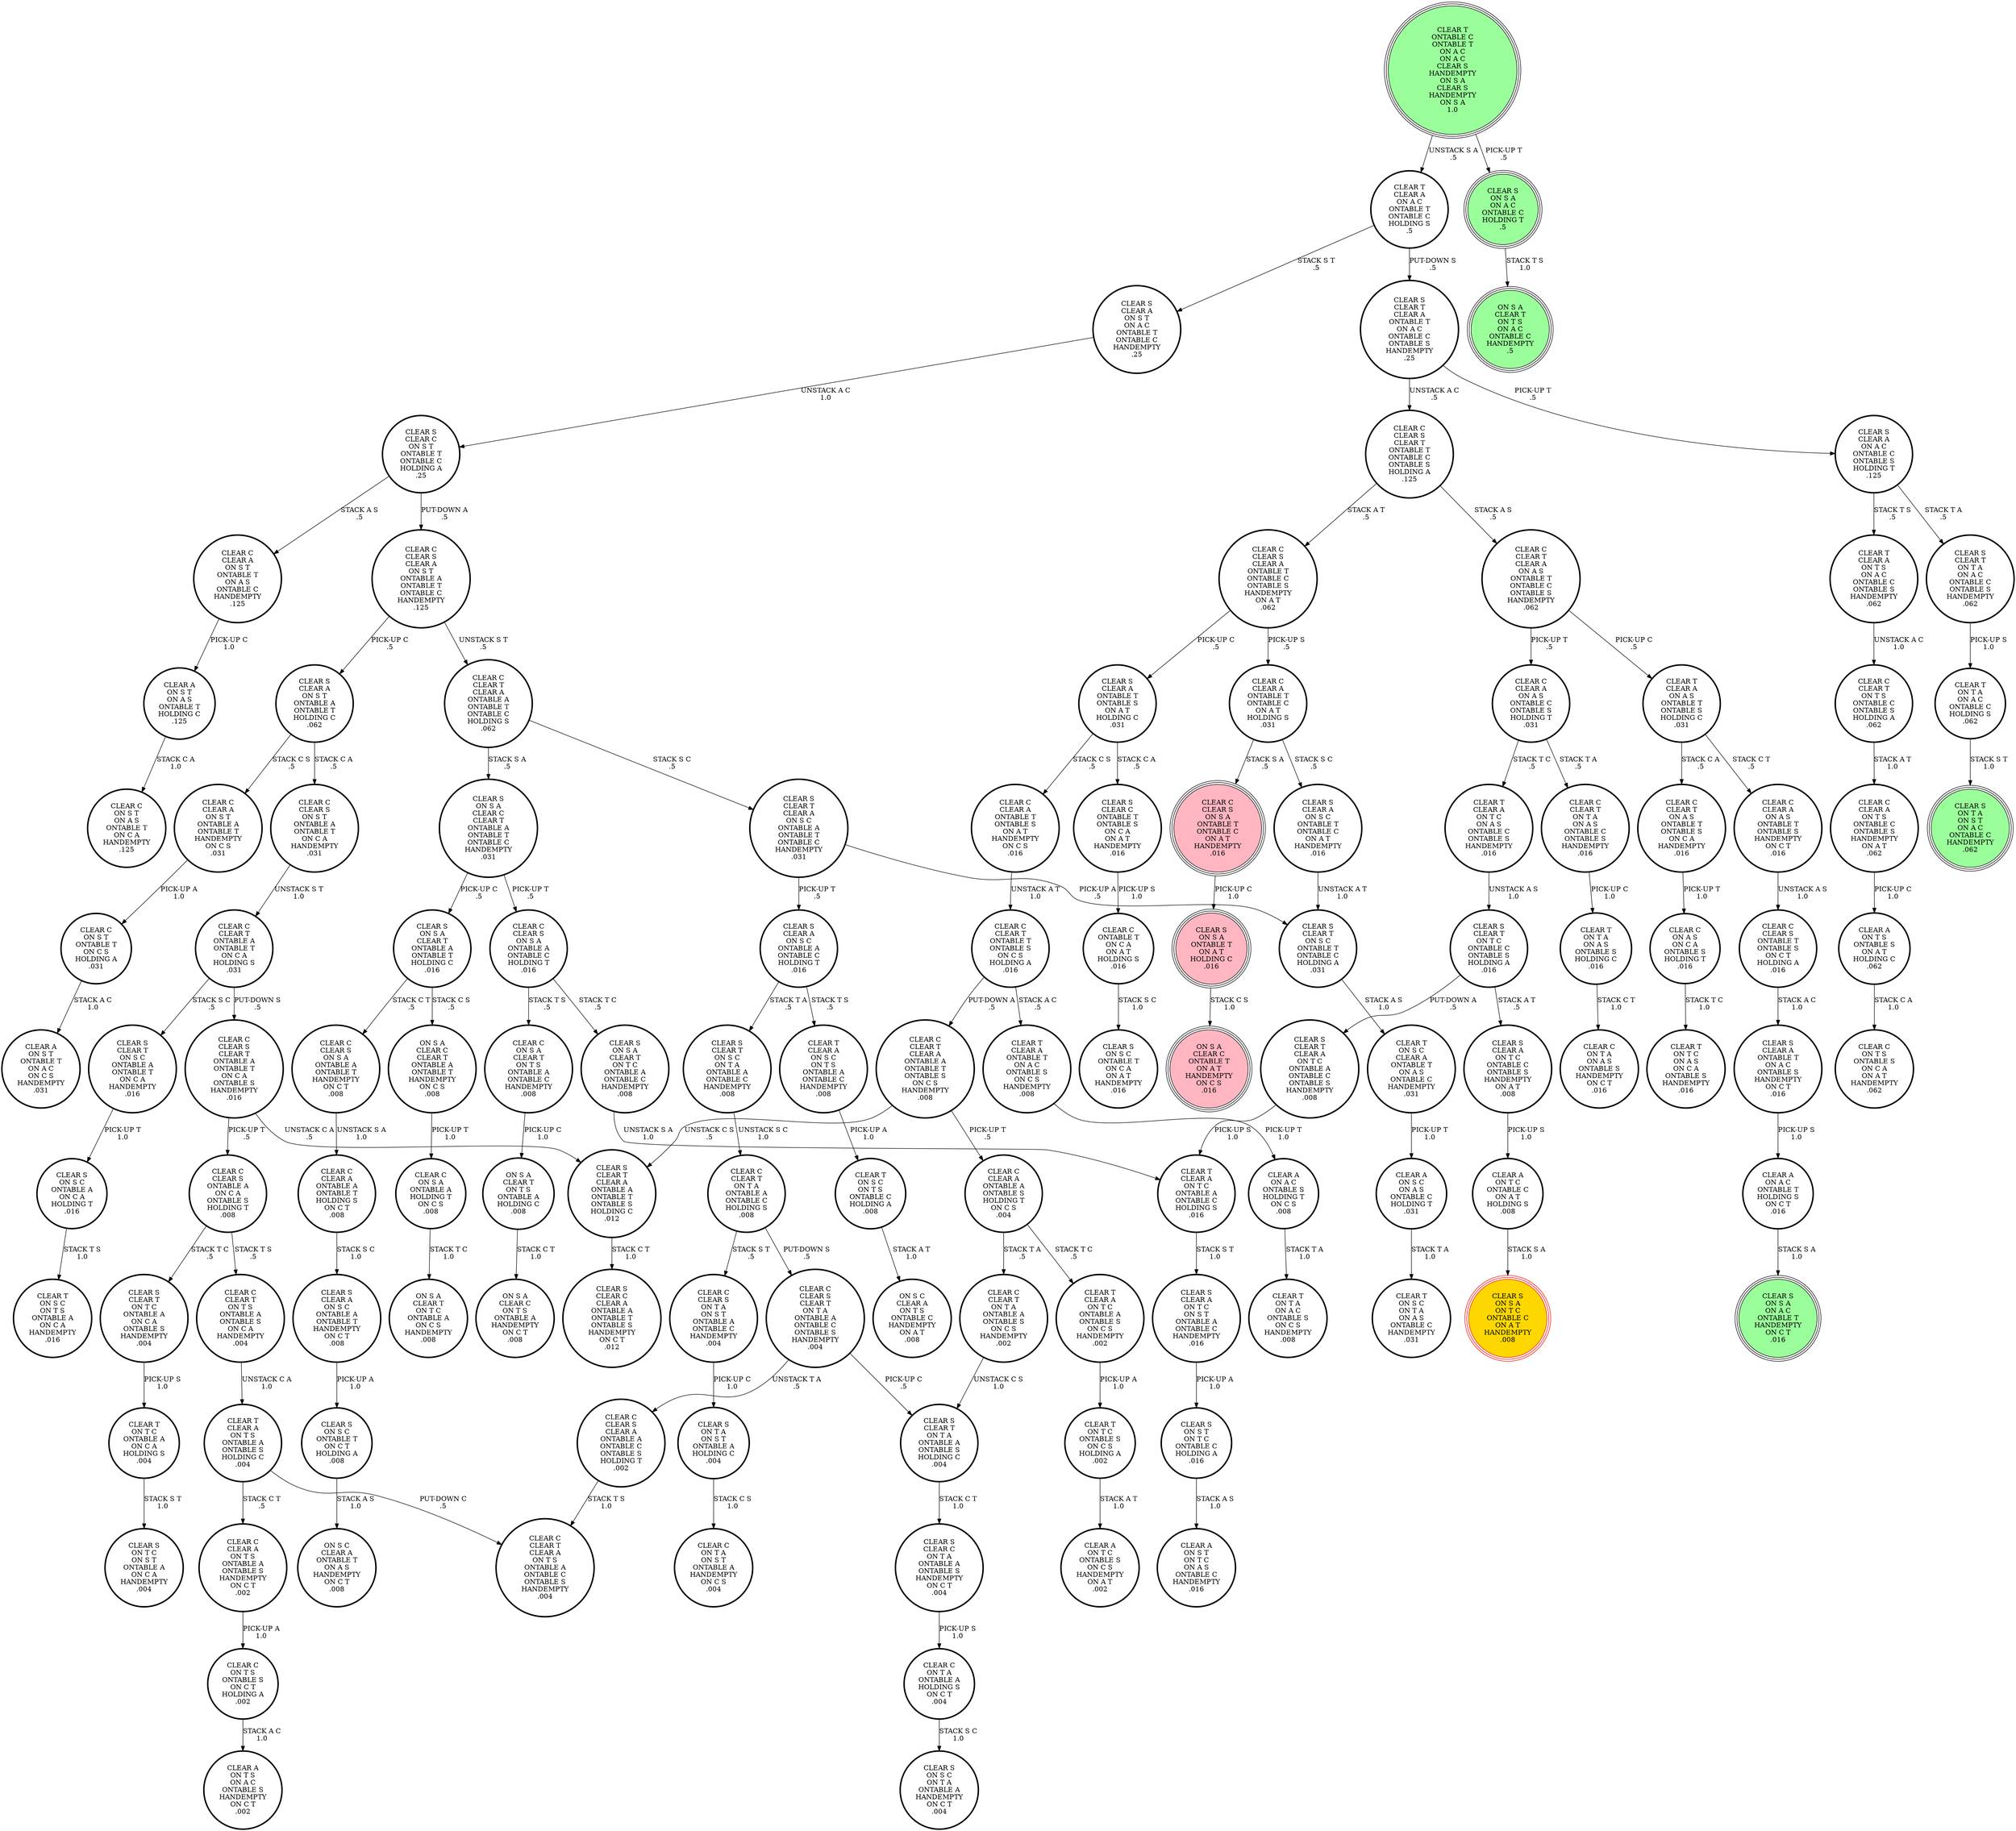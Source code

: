 digraph {
"CLEAR S\nCLEAR T\nCLEAR A\nON S C\nONTABLE A\nONTABLE T\nONTABLE C\nHANDEMPTY\n.031\n" -> "CLEAR S\nCLEAR A\nON S C\nONTABLE A\nONTABLE C\nHOLDING T\n.016\n"[label="PICK-UP T\n.5\n"];
"CLEAR S\nCLEAR T\nCLEAR A\nON S C\nONTABLE A\nONTABLE T\nONTABLE C\nHANDEMPTY\n.031\n" -> "CLEAR S\nCLEAR T\nON S C\nONTABLE T\nONTABLE C\nHOLDING A\n.031\n"[label="PICK-UP A\n.5\n"];
"CLEAR C\nCLEAR A\nON S T\nONTABLE A\nONTABLE T\nHANDEMPTY\nON C S\n.031\n" -> "CLEAR C\nON S T\nONTABLE T\nON C S\nHOLDING A\n.031\n"[label="PICK-UP A\n1.0\n"];
"CLEAR C\nCLEAR A\nON T S\nONTABLE C\nONTABLE S\nHANDEMPTY\nON A T\n.062\n" -> "CLEAR A\nON T S\nONTABLE S\nON A T\nHOLDING C\n.062\n"[label="PICK-UP C\n1.0\n"];
"CLEAR S\nON S A\nONTABLE T\nON A T\nHOLDING C\n.016\n" -> "ON S A\nCLEAR C\nONTABLE T\nON A T\nHANDEMPTY\nON C S\n.016\n"[label="STACK C S\n1.0\n"];
"CLEAR T\nCLEAR A\nON T C\nONTABLE A\nONTABLE C\nHOLDING S\n.016\n" -> "CLEAR S\nCLEAR A\nON T C\nON S T\nONTABLE A\nONTABLE C\nHANDEMPTY\n.016\n"[label="STACK S T\n1.0\n"];
"CLEAR S\nCLEAR C\nON T A\nONTABLE A\nONTABLE S\nHANDEMPTY\nON C T\n.004\n" -> "CLEAR C\nON T A\nONTABLE A\nHOLDING S\nON C T\n.004\n"[label="PICK-UP S\n1.0\n"];
"CLEAR C\nCLEAR S\nON S A\nONTABLE T\nONTABLE C\nON A T\nHANDEMPTY\n.016\n" -> "CLEAR S\nON S A\nONTABLE T\nON A T\nHOLDING C\n.016\n"[label="PICK-UP C\n1.0\n"];
"CLEAR A\nON A C\nONTABLE T\nHOLDING S\nON C T\n.016\n" -> "CLEAR S\nON S A\nON A C\nONTABLE T\nHANDEMPTY\nON C T\n.016\n"[label="STACK S A\n1.0\n"];
"CLEAR S\nON S T\nON T C\nONTABLE C\nHOLDING A\n.016\n" -> "CLEAR A\nON S T\nON T C\nON A S\nONTABLE C\nHANDEMPTY\n.016\n"[label="STACK A S\n1.0\n"];
"CLEAR S\nCLEAR A\nONTABLE T\nON A C\nONTABLE S\nHANDEMPTY\nON C T\n.016\n" -> "CLEAR A\nON A C\nONTABLE T\nHOLDING S\nON C T\n.016\n"[label="PICK-UP S\n1.0\n"];
"CLEAR S\nCLEAR A\nON T C\nON S T\nONTABLE A\nONTABLE C\nHANDEMPTY\n.016\n" -> "CLEAR S\nON S T\nON T C\nONTABLE C\nHOLDING A\n.016\n"[label="PICK-UP A\n1.0\n"];
"CLEAR T\nCLEAR A\nON T C\nONTABLE A\nONTABLE S\nON C S\nHANDEMPTY\n.002\n" -> "CLEAR T\nON T C\nONTABLE S\nON C S\nHOLDING A\n.002\n"[label="PICK-UP A\n1.0\n"];
"CLEAR C\nON T S\nONTABLE S\nON C T\nHOLDING A\n.002\n" -> "CLEAR A\nON T S\nON A C\nONTABLE S\nHANDEMPTY\nON C T\n.002\n"[label="STACK A C\n1.0\n"];
"CLEAR C\nCLEAR T\nON T S\nONTABLE C\nONTABLE S\nHOLDING A\n.062\n" -> "CLEAR C\nCLEAR A\nON T S\nONTABLE C\nONTABLE S\nHANDEMPTY\nON A T\n.062\n"[label="STACK A T\n1.0\n"];
"CLEAR C\nCLEAR T\nONTABLE T\nONTABLE S\nON C S\nHOLDING A\n.016\n" -> "CLEAR C\nCLEAR T\nCLEAR A\nONTABLE A\nONTABLE T\nONTABLE S\nON C S\nHANDEMPTY\n.008\n"[label="PUT-DOWN A\n.5\n"];
"CLEAR C\nCLEAR T\nONTABLE T\nONTABLE S\nON C S\nHOLDING A\n.016\n" -> "CLEAR T\nCLEAR A\nONTABLE T\nON A C\nONTABLE S\nON C S\nHANDEMPTY\n.008\n"[label="STACK A C\n.5\n"];
"CLEAR C\nCLEAR T\nCLEAR A\nONTABLE A\nONTABLE T\nONTABLE C\nHOLDING S\n.062\n" -> "CLEAR S\nCLEAR T\nCLEAR A\nON S C\nONTABLE A\nONTABLE T\nONTABLE C\nHANDEMPTY\n.031\n"[label="STACK S C\n.5\n"];
"CLEAR C\nCLEAR T\nCLEAR A\nONTABLE A\nONTABLE T\nONTABLE C\nHOLDING S\n.062\n" -> "CLEAR S\nON S A\nCLEAR C\nCLEAR T\nONTABLE A\nONTABLE T\nONTABLE C\nHANDEMPTY\n.031\n"[label="STACK S A\n.5\n"];
"CLEAR C\nCLEAR T\nON T A\nONTABLE A\nONTABLE S\nON C S\nHANDEMPTY\n.002\n" -> "CLEAR S\nCLEAR T\nON T A\nONTABLE A\nONTABLE S\nHOLDING C\n.004\n"[label="UNSTACK C S\n1.0\n"];
"CLEAR T\nON S C\nCLEAR A\nONTABLE T\nON A S\nONTABLE C\nHANDEMPTY\n.031\n" -> "CLEAR A\nON S C\nON A S\nONTABLE C\nHOLDING T\n.031\n"[label="PICK-UP T\n1.0\n"];
"CLEAR T\nCLEAR A\nON A C\nONTABLE T\nONTABLE C\nHOLDING S\n.5\n" -> "CLEAR S\nCLEAR T\nCLEAR A\nONTABLE T\nON A C\nONTABLE C\nONTABLE S\nHANDEMPTY\n.25\n"[label="PUT-DOWN S\n.5\n"];
"CLEAR T\nCLEAR A\nON A C\nONTABLE T\nONTABLE C\nHOLDING S\n.5\n" -> "CLEAR S\nCLEAR A\nON S T\nON A C\nONTABLE T\nONTABLE C\nHANDEMPTY\n.25\n"[label="STACK S T\n.5\n"];
"CLEAR S\nON S A\nCLEAR T\nONTABLE A\nONTABLE T\nHOLDING C\n.016\n" -> "CLEAR C\nCLEAR S\nON S A\nONTABLE A\nONTABLE T\nHANDEMPTY\nON C T\n.008\n"[label="STACK C T\n.5\n"];
"CLEAR S\nON S A\nCLEAR T\nONTABLE A\nONTABLE T\nHOLDING C\n.016\n" -> "ON S A\nCLEAR C\nCLEAR T\nONTABLE A\nONTABLE T\nHANDEMPTY\nON C S\n.008\n"[label="STACK C S\n.5\n"];
"CLEAR C\nCLEAR S\nON S A\nONTABLE A\nONTABLE C\nHOLDING T\n.016\n" -> "CLEAR C\nON S A\nCLEAR T\nON T S\nONTABLE A\nONTABLE C\nHANDEMPTY\n.008\n"[label="STACK T S\n.5\n"];
"CLEAR C\nCLEAR S\nON S A\nONTABLE A\nONTABLE C\nHOLDING T\n.016\n" -> "CLEAR S\nON S A\nCLEAR T\nON T C\nONTABLE A\nONTABLE C\nHANDEMPTY\n.008\n"[label="STACK T C\n.5\n"];
"CLEAR C\nCLEAR S\nON S T\nONTABLE A\nONTABLE T\nON C A\nHANDEMPTY\n.031\n" -> "CLEAR C\nCLEAR T\nONTABLE A\nONTABLE T\nON C A\nHOLDING S\n.031\n"[label="UNSTACK S T\n1.0\n"];
"CLEAR C\nCLEAR A\nON A S\nONTABLE C\nONTABLE S\nHOLDING T\n.031\n" -> "CLEAR T\nCLEAR A\nON T C\nON A S\nONTABLE C\nONTABLE S\nHANDEMPTY\n.016\n"[label="STACK T C\n.5\n"];
"CLEAR C\nCLEAR A\nON A S\nONTABLE C\nONTABLE S\nHOLDING T\n.031\n" -> "CLEAR C\nCLEAR T\nON T A\nON A S\nONTABLE C\nONTABLE S\nHANDEMPTY\n.016\n"[label="STACK T A\n.5\n"];
"CLEAR T\nON S C\nON T S\nONTABLE C\nHOLDING A\n.008\n" -> "ON S C\nCLEAR A\nON T S\nONTABLE C\nHANDEMPTY\nON A T\n.008\n"[label="STACK A T\n1.0\n"];
"CLEAR C\nON S T\nONTABLE T\nON C S\nHOLDING A\n.031\n" -> "CLEAR A\nON S T\nONTABLE T\nON A C\nON C S\nHANDEMPTY\n.031\n"[label="STACK A C\n1.0\n"];
"ON S A\nCLEAR C\nCLEAR T\nONTABLE A\nONTABLE T\nHANDEMPTY\nON C S\n.008\n" -> "CLEAR C\nON S A\nONTABLE A\nHOLDING T\nON C S\n.008\n"[label="PICK-UP T\n1.0\n"];
"CLEAR S\nON S A\nCLEAR T\nON T C\nONTABLE A\nONTABLE C\nHANDEMPTY\n.008\n" -> "CLEAR T\nCLEAR A\nON T C\nONTABLE A\nONTABLE C\nHOLDING S\n.016\n"[label="UNSTACK S A\n1.0\n"];
"CLEAR C\nCLEAR S\nONTABLE T\nONTABLE S\nON C T\nHOLDING A\n.016\n" -> "CLEAR S\nCLEAR A\nONTABLE T\nON A C\nONTABLE S\nHANDEMPTY\nON C T\n.016\n"[label="STACK A C\n1.0\n"];
"CLEAR C\nCLEAR T\nONTABLE A\nONTABLE T\nON C A\nHOLDING S\n.031\n" -> "CLEAR C\nCLEAR S\nCLEAR T\nONTABLE A\nONTABLE T\nON C A\nONTABLE S\nHANDEMPTY\n.016\n"[label="PUT-DOWN S\n.5\n"];
"CLEAR C\nCLEAR T\nONTABLE A\nONTABLE T\nON C A\nHOLDING S\n.031\n" -> "CLEAR S\nCLEAR T\nON S C\nONTABLE A\nONTABLE T\nON C A\nHANDEMPTY\n.016\n"[label="STACK S C\n.5\n"];
"CLEAR C\nCLEAR S\nON S A\nONTABLE A\nONTABLE T\nHANDEMPTY\nON C T\n.008\n" -> "CLEAR C\nCLEAR A\nONTABLE A\nONTABLE T\nHOLDING S\nON C T\n.008\n"[label="UNSTACK S A\n1.0\n"];
"CLEAR C\nCLEAR T\nON T A\nONTABLE A\nONTABLE C\nHOLDING S\n.008\n" -> "CLEAR C\nCLEAR S\nON T A\nON S T\nONTABLE A\nONTABLE C\nHANDEMPTY\n.004\n"[label="STACK S T\n.5\n"];
"CLEAR C\nCLEAR T\nON T A\nONTABLE A\nONTABLE C\nHOLDING S\n.008\n" -> "CLEAR C\nCLEAR S\nCLEAR T\nON T A\nONTABLE A\nONTABLE C\nONTABLE S\nHANDEMPTY\n.004\n"[label="PUT-DOWN S\n.5\n"];
"CLEAR A\nON S T\nON A S\nONTABLE T\nHOLDING C\n.125\n" -> "CLEAR C\nON S T\nON A S\nONTABLE T\nON C A\nHANDEMPTY\n.125\n"[label="STACK C A\n1.0\n"];
"CLEAR C\nCLEAR S\nCLEAR A\nONTABLE T\nONTABLE C\nONTABLE S\nHANDEMPTY\nON A T\n.062\n" -> "CLEAR C\nCLEAR A\nONTABLE T\nONTABLE C\nON A T\nHOLDING S\n.031\n"[label="PICK-UP S\n.5\n"];
"CLEAR C\nCLEAR S\nCLEAR A\nONTABLE T\nONTABLE C\nONTABLE S\nHANDEMPTY\nON A T\n.062\n" -> "CLEAR S\nCLEAR A\nONTABLE T\nONTABLE S\nON A T\nHOLDING C\n.031\n"[label="PICK-UP C\n.5\n"];
"CLEAR C\nON S A\nCLEAR T\nON T S\nONTABLE A\nONTABLE C\nHANDEMPTY\n.008\n" -> "ON S A\nCLEAR T\nON T S\nONTABLE A\nHOLDING C\n.008\n"[label="PICK-UP C\n1.0\n"];
"CLEAR S\nCLEAR T\nCLEAR A\nONTABLE A\nONTABLE T\nONTABLE S\nHOLDING C\n.012\n" -> "CLEAR S\nCLEAR C\nCLEAR A\nONTABLE A\nONTABLE T\nONTABLE S\nHANDEMPTY\nON C T\n.012\n"[label="STACK C T\n1.0\n"];
"CLEAR C\nCLEAR T\nON T S\nONTABLE A\nONTABLE S\nON C A\nHANDEMPTY\n.004\n" -> "CLEAR T\nCLEAR A\nON T S\nONTABLE A\nONTABLE S\nHOLDING C\n.004\n"[label="UNSTACK C A\n1.0\n"];
"CLEAR T\nCLEAR A\nON T C\nON A S\nONTABLE C\nONTABLE S\nHANDEMPTY\n.016\n" -> "CLEAR S\nCLEAR T\nON T C\nONTABLE C\nONTABLE S\nHOLDING A\n.016\n"[label="UNSTACK A S\n1.0\n"];
"CLEAR C\nCLEAR S\nCLEAR T\nONTABLE T\nONTABLE C\nONTABLE S\nHOLDING A\n.125\n" -> "CLEAR C\nCLEAR T\nCLEAR A\nON A S\nONTABLE T\nONTABLE C\nONTABLE S\nHANDEMPTY\n.062\n"[label="STACK A S\n.5\n"];
"CLEAR C\nCLEAR S\nCLEAR T\nONTABLE T\nONTABLE C\nONTABLE S\nHOLDING A\n.125\n" -> "CLEAR C\nCLEAR S\nCLEAR A\nONTABLE T\nONTABLE C\nONTABLE S\nHANDEMPTY\nON A T\n.062\n"[label="STACK A T\n.5\n"];
"CLEAR C\nON S A\nONTABLE A\nHOLDING T\nON C S\n.008\n" -> "ON S A\nCLEAR T\nON T C\nONTABLE A\nON C S\nHANDEMPTY\n.008\n"[label="STACK T C\n1.0\n"];
"CLEAR T\nON T A\nON A S\nONTABLE S\nHOLDING C\n.016\n" -> "CLEAR C\nON T A\nON A S\nONTABLE S\nHANDEMPTY\nON C T\n.016\n"[label="STACK C T\n1.0\n"];
"CLEAR C\nCLEAR T\nCLEAR A\nONTABLE A\nONTABLE T\nONTABLE S\nON C S\nHANDEMPTY\n.008\n" -> "CLEAR S\nCLEAR T\nCLEAR A\nONTABLE A\nONTABLE T\nONTABLE S\nHOLDING C\n.012\n"[label="UNSTACK C S\n.5\n"];
"CLEAR C\nCLEAR T\nCLEAR A\nONTABLE A\nONTABLE T\nONTABLE S\nON C S\nHANDEMPTY\n.008\n" -> "CLEAR C\nCLEAR A\nONTABLE A\nONTABLE S\nHOLDING T\nON C S\n.004\n"[label="PICK-UP T\n.5\n"];
"CLEAR S\nCLEAR A\nON S C\nONTABLE T\nONTABLE C\nON A T\nHANDEMPTY\n.016\n" -> "CLEAR S\nCLEAR T\nON S C\nONTABLE T\nONTABLE C\nHOLDING A\n.031\n"[label="UNSTACK A T\n1.0\n"];
"CLEAR C\nONTABLE T\nON C A\nON A T\nHOLDING S\n.016\n" -> "CLEAR S\nON S C\nONTABLE T\nON C A\nON A T\nHANDEMPTY\n.016\n"[label="STACK S C\n1.0\n"];
"ON S A\nCLEAR T\nON T S\nONTABLE A\nHOLDING C\n.008\n" -> "ON S A\nCLEAR C\nON T S\nONTABLE A\nHANDEMPTY\nON C T\n.008\n"[label="STACK C T\n1.0\n"];
"CLEAR C\nCLEAR T\nON A S\nONTABLE T\nONTABLE S\nON C A\nHANDEMPTY\n.016\n" -> "CLEAR C\nON A S\nON C A\nONTABLE S\nHOLDING T\n.016\n"[label="PICK-UP T\n1.0\n"];
"CLEAR C\nCLEAR A\nON A S\nONTABLE T\nONTABLE S\nHANDEMPTY\nON C T\n.016\n" -> "CLEAR C\nCLEAR S\nONTABLE T\nONTABLE S\nON C T\nHOLDING A\n.016\n"[label="UNSTACK A S\n1.0\n"];
"CLEAR T\nCLEAR A\nON A S\nONTABLE T\nONTABLE S\nHOLDING C\n.031\n" -> "CLEAR C\nCLEAR T\nON A S\nONTABLE T\nONTABLE S\nON C A\nHANDEMPTY\n.016\n"[label="STACK C A\n.5\n"];
"CLEAR T\nCLEAR A\nON A S\nONTABLE T\nONTABLE S\nHOLDING C\n.031\n" -> "CLEAR C\nCLEAR A\nON A S\nONTABLE T\nONTABLE S\nHANDEMPTY\nON C T\n.016\n"[label="STACK C T\n.5\n"];
"CLEAR T\nONTABLE C\nONTABLE T\nON A C\nON A C\nCLEAR S\nHANDEMPTY\nON S A\nCLEAR S\nHANDEMPTY\nON S A\n1.0\n" -> "CLEAR T\nCLEAR A\nON A C\nONTABLE T\nONTABLE C\nHOLDING S\n.5\n"[label="UNSTACK S A\n.5\n"];
"CLEAR T\nONTABLE C\nONTABLE T\nON A C\nON A C\nCLEAR S\nHANDEMPTY\nON S A\nCLEAR S\nHANDEMPTY\nON S A\n1.0\n" -> "CLEAR S\nON S A\nON A C\nONTABLE C\nHOLDING T\n.5\n"[label="PICK-UP T\n.5\n"];
"CLEAR C\nCLEAR A\nON S T\nONTABLE T\nON A S\nONTABLE C\nHANDEMPTY\n.125\n" -> "CLEAR A\nON S T\nON A S\nONTABLE T\nHOLDING C\n.125\n"[label="PICK-UP C\n1.0\n"];
"CLEAR T\nON T A\nON A C\nONTABLE C\nHOLDING S\n.062\n" -> "CLEAR S\nON T A\nON S T\nON A C\nONTABLE C\nHANDEMPTY\n.062\n"[label="STACK S T\n1.0\n"];
"CLEAR A\nON T C\nONTABLE C\nON A T\nHOLDING S\n.008\n" -> "CLEAR S\nON S A\nON T C\nONTABLE C\nON A T\nHANDEMPTY\n.008\n"[label="STACK S A\n1.0\n"];
"CLEAR S\nON S C\nONTABLE T\nON C T\nHOLDING A\n.008\n" -> "ON S C\nCLEAR A\nONTABLE T\nON A S\nHANDEMPTY\nON C T\n.008\n"[label="STACK A S\n1.0\n"];
"CLEAR S\nCLEAR T\nON S C\nONTABLE T\nONTABLE C\nHOLDING A\n.031\n" -> "CLEAR T\nON S C\nCLEAR A\nONTABLE T\nON A S\nONTABLE C\nHANDEMPTY\n.031\n"[label="STACK A S\n1.0\n"];
"CLEAR S\nCLEAR T\nON T A\nON A C\nONTABLE C\nONTABLE S\nHANDEMPTY\n.062\n" -> "CLEAR T\nON T A\nON A C\nONTABLE C\nHOLDING S\n.062\n"[label="PICK-UP S\n1.0\n"];
"CLEAR S\nCLEAR A\nON S T\nON A C\nONTABLE T\nONTABLE C\nHANDEMPTY\n.25\n" -> "CLEAR S\nCLEAR C\nON S T\nONTABLE T\nONTABLE C\nHOLDING A\n.25\n"[label="UNSTACK A C\n1.0\n"];
"CLEAR S\nCLEAR C\nON S T\nONTABLE T\nONTABLE C\nHOLDING A\n.25\n" -> "CLEAR C\nCLEAR S\nCLEAR A\nON S T\nONTABLE A\nONTABLE T\nONTABLE C\nHANDEMPTY\n.125\n"[label="PUT-DOWN A\n.5\n"];
"CLEAR S\nCLEAR C\nON S T\nONTABLE T\nONTABLE C\nHOLDING A\n.25\n" -> "CLEAR C\nCLEAR A\nON S T\nONTABLE T\nON A S\nONTABLE C\nHANDEMPTY\n.125\n"[label="STACK A S\n.5\n"];
"CLEAR C\nCLEAR S\nON T A\nON S T\nONTABLE A\nONTABLE C\nHANDEMPTY\n.004\n" -> "CLEAR S\nON T A\nON S T\nONTABLE A\nHOLDING C\n.004\n"[label="PICK-UP C\n1.0\n"];
"CLEAR C\nON A S\nON C A\nONTABLE S\nHOLDING T\n.016\n" -> "CLEAR T\nON T C\nON A S\nON C A\nONTABLE S\nHANDEMPTY\n.016\n"[label="STACK T C\n1.0\n"];
"CLEAR C\nCLEAR S\nCLEAR T\nONTABLE A\nONTABLE T\nON C A\nONTABLE S\nHANDEMPTY\n.016\n" -> "CLEAR C\nCLEAR S\nONTABLE A\nON C A\nONTABLE S\nHOLDING T\n.008\n"[label="PICK-UP T\n.5\n"];
"CLEAR C\nCLEAR S\nCLEAR T\nONTABLE A\nONTABLE T\nON C A\nONTABLE S\nHANDEMPTY\n.016\n" -> "CLEAR S\nCLEAR T\nCLEAR A\nONTABLE A\nONTABLE T\nONTABLE S\nHOLDING C\n.012\n"[label="UNSTACK C A\n.5\n"];
"CLEAR A\nON T S\nONTABLE S\nON A T\nHOLDING C\n.062\n" -> "CLEAR C\nON T S\nONTABLE S\nON C A\nON A T\nHANDEMPTY\n.062\n"[label="STACK C A\n1.0\n"];
"CLEAR S\nCLEAR C\nONTABLE T\nONTABLE S\nON C A\nON A T\nHANDEMPTY\n.016\n" -> "CLEAR C\nONTABLE T\nON C A\nON A T\nHOLDING S\n.016\n"[label="PICK-UP S\n1.0\n"];
"CLEAR C\nCLEAR A\nONTABLE A\nONTABLE S\nHOLDING T\nON C S\n.004\n" -> "CLEAR T\nCLEAR A\nON T C\nONTABLE A\nONTABLE S\nON C S\nHANDEMPTY\n.002\n"[label="STACK T C\n.5\n"];
"CLEAR C\nCLEAR A\nONTABLE A\nONTABLE S\nHOLDING T\nON C S\n.004\n" -> "CLEAR C\nCLEAR T\nON T A\nONTABLE A\nONTABLE S\nON C S\nHANDEMPTY\n.002\n"[label="STACK T A\n.5\n"];
"CLEAR S\nCLEAR T\nON T C\nONTABLE C\nONTABLE S\nHOLDING A\n.016\n" -> "CLEAR S\nCLEAR A\nON T C\nONTABLE C\nONTABLE S\nHANDEMPTY\nON A T\n.008\n"[label="STACK A T\n.5\n"];
"CLEAR S\nCLEAR T\nON T C\nONTABLE C\nONTABLE S\nHOLDING A\n.016\n" -> "CLEAR S\nCLEAR T\nCLEAR A\nON T C\nONTABLE A\nONTABLE C\nONTABLE S\nHANDEMPTY\n.008\n"[label="PUT-DOWN A\n.5\n"];
"CLEAR S\nCLEAR A\nON S C\nONTABLE A\nONTABLE T\nHANDEMPTY\nON C T\n.008\n" -> "CLEAR S\nON S C\nONTABLE T\nON C T\nHOLDING A\n.008\n"[label="PICK-UP A\n1.0\n"];
"CLEAR S\nCLEAR A\nONTABLE T\nONTABLE S\nON A T\nHOLDING C\n.031\n" -> "CLEAR S\nCLEAR C\nONTABLE T\nONTABLE S\nON C A\nON A T\nHANDEMPTY\n.016\n"[label="STACK C A\n.5\n"];
"CLEAR S\nCLEAR A\nONTABLE T\nONTABLE S\nON A T\nHOLDING C\n.031\n" -> "CLEAR C\nCLEAR A\nONTABLE T\nONTABLE S\nON A T\nHANDEMPTY\nON C S\n.016\n"[label="STACK C S\n.5\n"];
"CLEAR A\nON S C\nON A S\nONTABLE C\nHOLDING T\n.031\n" -> "CLEAR T\nON S C\nON T A\nON A S\nONTABLE C\nHANDEMPTY\n.031\n"[label="STACK T A\n1.0\n"];
"CLEAR C\nCLEAR S\nONTABLE A\nON C A\nONTABLE S\nHOLDING T\n.008\n" -> "CLEAR C\nCLEAR T\nON T S\nONTABLE A\nONTABLE S\nON C A\nHANDEMPTY\n.004\n"[label="STACK T S\n.5\n"];
"CLEAR C\nCLEAR S\nONTABLE A\nON C A\nONTABLE S\nHOLDING T\n.008\n" -> "CLEAR S\nCLEAR T\nON T C\nONTABLE A\nON C A\nONTABLE S\nHANDEMPTY\n.004\n"[label="STACK T C\n.5\n"];
"CLEAR S\nON S C\nONTABLE A\nON C A\nHOLDING T\n.016\n" -> "CLEAR T\nON S C\nON T S\nONTABLE A\nON C A\nHANDEMPTY\n.016\n"[label="STACK T S\n1.0\n"];
"CLEAR S\nCLEAR T\nCLEAR A\nONTABLE T\nON A C\nONTABLE C\nONTABLE S\nHANDEMPTY\n.25\n" -> "CLEAR C\nCLEAR S\nCLEAR T\nONTABLE T\nONTABLE C\nONTABLE S\nHOLDING A\n.125\n"[label="UNSTACK A C\n.5\n"];
"CLEAR S\nCLEAR T\nCLEAR A\nONTABLE T\nON A C\nONTABLE C\nONTABLE S\nHANDEMPTY\n.25\n" -> "CLEAR S\nCLEAR A\nON A C\nONTABLE C\nONTABLE S\nHOLDING T\n.125\n"[label="PICK-UP T\n.5\n"];
"CLEAR T\nCLEAR A\nON T S\nONTABLE A\nONTABLE S\nHOLDING C\n.004\n" -> "CLEAR C\nCLEAR T\nCLEAR A\nON T S\nONTABLE A\nONTABLE C\nONTABLE S\nHANDEMPTY\n.004\n"[label="PUT-DOWN C\n.5\n"];
"CLEAR T\nCLEAR A\nON T S\nONTABLE A\nONTABLE S\nHOLDING C\n.004\n" -> "CLEAR C\nCLEAR A\nON T S\nONTABLE A\nONTABLE S\nHANDEMPTY\nON C T\n.002\n"[label="STACK C T\n.5\n"];
"CLEAR S\nCLEAR A\nON A C\nONTABLE C\nONTABLE S\nHOLDING T\n.125\n" -> "CLEAR T\nCLEAR A\nON T S\nON A C\nONTABLE C\nONTABLE S\nHANDEMPTY\n.062\n"[label="STACK T S\n.5\n"];
"CLEAR S\nCLEAR A\nON A C\nONTABLE C\nONTABLE S\nHOLDING T\n.125\n" -> "CLEAR S\nCLEAR T\nON T A\nON A C\nONTABLE C\nONTABLE S\nHANDEMPTY\n.062\n"[label="STACK T A\n.5\n"];
"CLEAR C\nCLEAR S\nCLEAR A\nON S T\nONTABLE A\nONTABLE T\nONTABLE C\nHANDEMPTY\n.125\n" -> "CLEAR S\nCLEAR A\nON S T\nONTABLE A\nONTABLE T\nHOLDING C\n.062\n"[label="PICK-UP C\n.5\n"];
"CLEAR C\nCLEAR S\nCLEAR A\nON S T\nONTABLE A\nONTABLE T\nONTABLE C\nHANDEMPTY\n.125\n" -> "CLEAR C\nCLEAR T\nCLEAR A\nONTABLE A\nONTABLE T\nONTABLE C\nHOLDING S\n.062\n"[label="UNSTACK S T\n.5\n"];
"CLEAR S\nCLEAR T\nCLEAR A\nON T C\nONTABLE A\nONTABLE C\nONTABLE S\nHANDEMPTY\n.008\n" -> "CLEAR T\nCLEAR A\nON T C\nONTABLE A\nONTABLE C\nHOLDING S\n.016\n"[label="PICK-UP S\n1.0\n"];
"CLEAR S\nCLEAR T\nON T C\nONTABLE A\nON C A\nONTABLE S\nHANDEMPTY\n.004\n" -> "CLEAR T\nON T C\nONTABLE A\nON C A\nHOLDING S\n.004\n"[label="PICK-UP S\n1.0\n"];
"CLEAR S\nCLEAR A\nON S T\nONTABLE A\nONTABLE T\nHOLDING C\n.062\n" -> "CLEAR C\nCLEAR A\nON S T\nONTABLE A\nONTABLE T\nHANDEMPTY\nON C S\n.031\n"[label="STACK C S\n.5\n"];
"CLEAR S\nCLEAR A\nON S T\nONTABLE A\nONTABLE T\nHOLDING C\n.062\n" -> "CLEAR C\nCLEAR S\nON S T\nONTABLE A\nONTABLE T\nON C A\nHANDEMPTY\n.031\n"[label="STACK C A\n.5\n"];
"CLEAR S\nCLEAR A\nON T C\nONTABLE C\nONTABLE S\nHANDEMPTY\nON A T\n.008\n" -> "CLEAR A\nON T C\nONTABLE C\nON A T\nHOLDING S\n.008\n"[label="PICK-UP S\n1.0\n"];
"CLEAR T\nCLEAR A\nON T S\nON A C\nONTABLE C\nONTABLE S\nHANDEMPTY\n.062\n" -> "CLEAR C\nCLEAR T\nON T S\nONTABLE C\nONTABLE S\nHOLDING A\n.062\n"[label="UNSTACK A C\n1.0\n"];
"CLEAR T\nCLEAR A\nONTABLE T\nON A C\nONTABLE S\nON C S\nHANDEMPTY\n.008\n" -> "CLEAR A\nON A C\nONTABLE S\nHOLDING T\nON C S\n.008\n"[label="PICK-UP T\n1.0\n"];
"CLEAR T\nON T C\nONTABLE S\nON C S\nHOLDING A\n.002\n" -> "CLEAR A\nON T C\nONTABLE S\nON C S\nHANDEMPTY\nON A T\n.002\n"[label="STACK A T\n1.0\n"];
"CLEAR S\nCLEAR T\nON T A\nONTABLE A\nONTABLE S\nHOLDING C\n.004\n" -> "CLEAR S\nCLEAR C\nON T A\nONTABLE A\nONTABLE S\nHANDEMPTY\nON C T\n.004\n"[label="STACK C T\n1.0\n"];
"CLEAR C\nCLEAR A\nONTABLE A\nONTABLE T\nHOLDING S\nON C T\n.008\n" -> "CLEAR S\nCLEAR A\nON S C\nONTABLE A\nONTABLE T\nHANDEMPTY\nON C T\n.008\n"[label="STACK S C\n1.0\n"];
"CLEAR T\nON T C\nONTABLE A\nON C A\nHOLDING S\n.004\n" -> "CLEAR S\nON T C\nON S T\nONTABLE A\nON C A\nHANDEMPTY\n.004\n"[label="STACK S T\n1.0\n"];
"CLEAR C\nCLEAR A\nONTABLE T\nONTABLE C\nON A T\nHOLDING S\n.031\n" -> "CLEAR S\nCLEAR A\nON S C\nONTABLE T\nONTABLE C\nON A T\nHANDEMPTY\n.016\n"[label="STACK S C\n.5\n"];
"CLEAR C\nCLEAR A\nONTABLE T\nONTABLE C\nON A T\nHOLDING S\n.031\n" -> "CLEAR C\nCLEAR S\nON S A\nONTABLE T\nONTABLE C\nON A T\nHANDEMPTY\n.016\n"[label="STACK S A\n.5\n"];
"CLEAR C\nCLEAR A\nON T S\nONTABLE A\nONTABLE S\nHANDEMPTY\nON C T\n.002\n" -> "CLEAR C\nON T S\nONTABLE S\nON C T\nHOLDING A\n.002\n"[label="PICK-UP A\n1.0\n"];
"CLEAR C\nCLEAR A\nONTABLE T\nONTABLE S\nON A T\nHANDEMPTY\nON C S\n.016\n" -> "CLEAR C\nCLEAR T\nONTABLE T\nONTABLE S\nON C S\nHOLDING A\n.016\n"[label="UNSTACK A T\n1.0\n"];
"CLEAR T\nCLEAR A\nON S C\nON T S\nONTABLE A\nONTABLE C\nHANDEMPTY\n.008\n" -> "CLEAR T\nON S C\nON T S\nONTABLE C\nHOLDING A\n.008\n"[label="PICK-UP A\n1.0\n"];
"CLEAR A\nON A C\nONTABLE S\nHOLDING T\nON C S\n.008\n" -> "CLEAR T\nON T A\nON A C\nONTABLE S\nON C S\nHANDEMPTY\n.008\n"[label="STACK T A\n1.0\n"];
"CLEAR C\nCLEAR T\nON T A\nON A S\nONTABLE C\nONTABLE S\nHANDEMPTY\n.016\n" -> "CLEAR T\nON T A\nON A S\nONTABLE S\nHOLDING C\n.016\n"[label="PICK-UP C\n1.0\n"];
"CLEAR S\nON S A\nON A C\nONTABLE C\nHOLDING T\n.5\n" -> "ON S A\nCLEAR T\nON T S\nON A C\nONTABLE C\nHANDEMPTY\n.5\n"[label="STACK T S\n1.0\n"];
"CLEAR S\nON S A\nCLEAR C\nCLEAR T\nONTABLE A\nONTABLE T\nONTABLE C\nHANDEMPTY\n.031\n" -> "CLEAR S\nON S A\nCLEAR T\nONTABLE A\nONTABLE T\nHOLDING C\n.016\n"[label="PICK-UP C\n.5\n"];
"CLEAR S\nON S A\nCLEAR C\nCLEAR T\nONTABLE A\nONTABLE T\nONTABLE C\nHANDEMPTY\n.031\n" -> "CLEAR C\nCLEAR S\nON S A\nONTABLE A\nONTABLE C\nHOLDING T\n.016\n"[label="PICK-UP T\n.5\n"];
"CLEAR S\nON T A\nON S T\nONTABLE A\nHOLDING C\n.004\n" -> "CLEAR C\nON T A\nON S T\nONTABLE A\nHANDEMPTY\nON C S\n.004\n"[label="STACK C S\n1.0\n"];
"CLEAR C\nCLEAR S\nCLEAR T\nON T A\nONTABLE A\nONTABLE C\nONTABLE S\nHANDEMPTY\n.004\n" -> "CLEAR C\nCLEAR S\nCLEAR A\nONTABLE A\nONTABLE C\nONTABLE S\nHOLDING T\n.002\n"[label="UNSTACK T A\n.5\n"];
"CLEAR C\nCLEAR S\nCLEAR T\nON T A\nONTABLE A\nONTABLE C\nONTABLE S\nHANDEMPTY\n.004\n" -> "CLEAR S\nCLEAR T\nON T A\nONTABLE A\nONTABLE S\nHOLDING C\n.004\n"[label="PICK-UP C\n.5\n"];
"CLEAR S\nCLEAR A\nON S C\nONTABLE A\nONTABLE C\nHOLDING T\n.016\n" -> "CLEAR S\nCLEAR T\nON S C\nON T A\nONTABLE A\nONTABLE C\nHANDEMPTY\n.008\n"[label="STACK T A\n.5\n"];
"CLEAR S\nCLEAR A\nON S C\nONTABLE A\nONTABLE C\nHOLDING T\n.016\n" -> "CLEAR T\nCLEAR A\nON S C\nON T S\nONTABLE A\nONTABLE C\nHANDEMPTY\n.008\n"[label="STACK T S\n.5\n"];
"CLEAR S\nCLEAR T\nON S C\nONTABLE A\nONTABLE T\nON C A\nHANDEMPTY\n.016\n" -> "CLEAR S\nON S C\nONTABLE A\nON C A\nHOLDING T\n.016\n"[label="PICK-UP T\n1.0\n"];
"CLEAR C\nCLEAR T\nCLEAR A\nON A S\nONTABLE T\nONTABLE C\nONTABLE S\nHANDEMPTY\n.062\n" -> "CLEAR T\nCLEAR A\nON A S\nONTABLE T\nONTABLE S\nHOLDING C\n.031\n"[label="PICK-UP C\n.5\n"];
"CLEAR C\nCLEAR T\nCLEAR A\nON A S\nONTABLE T\nONTABLE C\nONTABLE S\nHANDEMPTY\n.062\n" -> "CLEAR C\nCLEAR A\nON A S\nONTABLE C\nONTABLE S\nHOLDING T\n.031\n"[label="PICK-UP T\n.5\n"];
"CLEAR C\nON T A\nONTABLE A\nHOLDING S\nON C T\n.004\n" -> "CLEAR S\nON S C\nON T A\nONTABLE A\nHANDEMPTY\nON C T\n.004\n"[label="STACK S C\n1.0\n"];
"CLEAR S\nCLEAR T\nON S C\nON T A\nONTABLE A\nONTABLE C\nHANDEMPTY\n.008\n" -> "CLEAR C\nCLEAR T\nON T A\nONTABLE A\nONTABLE C\nHOLDING S\n.008\n"[label="UNSTACK S C\n1.0\n"];
"CLEAR C\nCLEAR S\nCLEAR A\nONTABLE A\nONTABLE C\nONTABLE S\nHOLDING T\n.002\n" -> "CLEAR C\nCLEAR T\nCLEAR A\nON T S\nONTABLE A\nONTABLE C\nONTABLE S\nHANDEMPTY\n.004\n"[label="STACK T S\n1.0\n"];
"CLEAR C\nON T A\nON S T\nONTABLE A\nHANDEMPTY\nON C S\n.004\n" [shape=circle, penwidth=3];
"ON S A\nCLEAR T\nON T C\nONTABLE A\nON C S\nHANDEMPTY\n.008\n" [shape=circle, penwidth=3];
"CLEAR S\nON S C\nON T A\nONTABLE A\nHANDEMPTY\nON C T\n.004\n" [shape=circle, penwidth=3];
"CLEAR C\nON T A\nON A S\nONTABLE S\nHANDEMPTY\nON C T\n.016\n" [shape=circle, penwidth=3];
"CLEAR T\nON S C\nON T A\nON A S\nONTABLE C\nHANDEMPTY\n.031\n" [shape=circle, penwidth=3];
"ON S C\nCLEAR A\nON T S\nONTABLE C\nHANDEMPTY\nON A T\n.008\n" [shape=circle, penwidth=3];
"CLEAR T\nON T C\nON A S\nON C A\nONTABLE S\nHANDEMPTY\n.016\n" [shape=circle, penwidth=3];
"CLEAR C\nON S T\nON A S\nONTABLE T\nON C A\nHANDEMPTY\n.125\n" [shape=circle, penwidth=3];
"CLEAR T\nON S C\nON T S\nONTABLE A\nON C A\nHANDEMPTY\n.016\n" [shape=circle, penwidth=3];
"CLEAR C\nON T S\nONTABLE S\nON C A\nON A T\nHANDEMPTY\n.062\n" [shape=circle, penwidth=3];
"CLEAR A\nON T S\nON A C\nONTABLE S\nHANDEMPTY\nON C T\n.002\n" [shape=circle, penwidth=3];
"CLEAR A\nON T C\nONTABLE S\nON C S\nHANDEMPTY\nON A T\n.002\n" [shape=circle, penwidth=3];
"CLEAR T\nON T A\nON A C\nONTABLE S\nON C S\nHANDEMPTY\n.008\n" [shape=circle, penwidth=3];
"CLEAR A\nON S T\nONTABLE T\nON A C\nON C S\nHANDEMPTY\n.031\n" [shape=circle, penwidth=3];
"ON S C\nCLEAR A\nONTABLE T\nON A S\nHANDEMPTY\nON C T\n.008\n" [shape=circle, penwidth=3];
"ON S A\nCLEAR C\nONTABLE T\nON A T\nHANDEMPTY\nON C S\n.016\n" [shape=circle, style=filled, fillcolor=lightpink, peripheries=3];
"CLEAR S\nON T C\nON S T\nONTABLE A\nON C A\nHANDEMPTY\n.004\n" [shape=circle, penwidth=3];
"CLEAR C\nCLEAR T\nCLEAR A\nON T S\nONTABLE A\nONTABLE C\nONTABLE S\nHANDEMPTY\n.004\n" [shape=circle, penwidth=3];
"CLEAR S\nON S A\nON T C\nONTABLE C\nON A T\nHANDEMPTY\n.008\n" [shape=circle, style=filled color=red, fillcolor=gold, peripheries=3];
"ON S A\nCLEAR T\nON T S\nON A C\nONTABLE C\nHANDEMPTY\n.5\n" [shape=circle, style=filled, fillcolor=palegreen1, peripheries=3];
"CLEAR S\nON T A\nON S T\nON A C\nONTABLE C\nHANDEMPTY\n.062\n" [shape=circle, style=filled, fillcolor=palegreen1, peripheries=3];
"CLEAR S\nON S C\nONTABLE T\nON C A\nON A T\nHANDEMPTY\n.016\n" [shape=circle, penwidth=3];
"CLEAR S\nON S A\nON A C\nONTABLE T\nHANDEMPTY\nON C T\n.016\n" [shape=circle, style=filled, fillcolor=palegreen1, peripheries=3];
"CLEAR S\nCLEAR C\nCLEAR A\nONTABLE A\nONTABLE T\nONTABLE S\nHANDEMPTY\nON C T\n.012\n" [shape=circle, penwidth=3];
"ON S A\nCLEAR C\nON T S\nONTABLE A\nHANDEMPTY\nON C T\n.008\n" [shape=circle, penwidth=3];
"CLEAR A\nON S T\nON T C\nON A S\nONTABLE C\nHANDEMPTY\n.016\n" [shape=circle, penwidth=3];
"CLEAR C\nCLEAR T\nON T S\nONTABLE C\nONTABLE S\nHOLDING A\n.062\n" [shape=circle, penwidth=3];
"CLEAR C\nCLEAR T\nON T A\nONTABLE A\nONTABLE C\nHOLDING S\n.008\n" [shape=circle, penwidth=3];
"CLEAR T\nON S C\nCLEAR A\nONTABLE T\nON A S\nONTABLE C\nHANDEMPTY\n.031\n" [shape=circle, penwidth=3];
"CLEAR S\nCLEAR T\nON S C\nON T A\nONTABLE A\nONTABLE C\nHANDEMPTY\n.008\n" [shape=circle, penwidth=3];
"CLEAR S\nCLEAR T\nON S C\nONTABLE T\nONTABLE C\nHOLDING A\n.031\n" [shape=circle, penwidth=3];
"CLEAR C\nON T A\nON S T\nONTABLE A\nHANDEMPTY\nON C S\n.004\n" [shape=circle, penwidth=3];
"CLEAR A\nON S T\nON A S\nONTABLE T\nHOLDING C\n.125\n" [shape=circle, penwidth=3];
"CLEAR C\nCLEAR S\nCLEAR T\nONTABLE T\nONTABLE C\nONTABLE S\nHOLDING A\n.125\n" [shape=circle, penwidth=3];
"CLEAR C\nCLEAR T\nCLEAR A\nONTABLE A\nONTABLE T\nONTABLE S\nON C S\nHANDEMPTY\n.008\n" [shape=circle, penwidth=3];
"CLEAR T\nON T C\nONTABLE S\nON C S\nHOLDING A\n.002\n" [shape=circle, penwidth=3];
"CLEAR S\nCLEAR C\nON S T\nONTABLE T\nONTABLE C\nHOLDING A\n.25\n" [shape=circle, penwidth=3];
"CLEAR C\nCLEAR T\nCLEAR A\nON A S\nONTABLE T\nONTABLE C\nONTABLE S\nHANDEMPTY\n.062\n" [shape=circle, penwidth=3];
"CLEAR A\nON A C\nONTABLE S\nHOLDING T\nON C S\n.008\n" [shape=circle, penwidth=3];
"CLEAR C\nCLEAR T\nON T A\nONTABLE A\nONTABLE S\nON C S\nHANDEMPTY\n.002\n" [shape=circle, penwidth=3];
"ON S A\nCLEAR T\nON T C\nONTABLE A\nON C S\nHANDEMPTY\n.008\n" [shape=circle, penwidth=3];
"CLEAR S\nON S C\nON T A\nONTABLE A\nHANDEMPTY\nON C T\n.004\n" [shape=circle, penwidth=3];
"CLEAR C\nON T A\nON A S\nONTABLE S\nHANDEMPTY\nON C T\n.016\n" [shape=circle, penwidth=3];
"CLEAR C\nON S A\nCLEAR T\nON T S\nONTABLE A\nONTABLE C\nHANDEMPTY\n.008\n" [shape=circle, penwidth=3];
"CLEAR T\nON S C\nON T A\nON A S\nONTABLE C\nHANDEMPTY\n.031\n" [shape=circle, penwidth=3];
"CLEAR C\nCLEAR A\nONTABLE T\nONTABLE C\nON A T\nHOLDING S\n.031\n" [shape=circle, penwidth=3];
"ON S C\nCLEAR A\nON T S\nONTABLE C\nHANDEMPTY\nON A T\n.008\n" [shape=circle, penwidth=3];
"CLEAR T\nCLEAR A\nON S C\nON T S\nONTABLE A\nONTABLE C\nHANDEMPTY\n.008\n" [shape=circle, penwidth=3];
"CLEAR T\nON T C\nON A S\nON C A\nONTABLE S\nHANDEMPTY\n.016\n" [shape=circle, penwidth=3];
"CLEAR C\nON S T\nON A S\nONTABLE T\nON C A\nHANDEMPTY\n.125\n" [shape=circle, penwidth=3];
"CLEAR S\nON S C\nONTABLE A\nON C A\nHOLDING T\n.016\n" [shape=circle, penwidth=3];
"CLEAR T\nON S C\nON T S\nONTABLE A\nON C A\nHANDEMPTY\n.016\n" [shape=circle, penwidth=3];
"CLEAR S\nON S A\nON A C\nONTABLE C\nHOLDING T\n.5\n" [shape=circle, style=filled, fillcolor=palegreen1, peripheries=3];
"CLEAR S\nCLEAR T\nCLEAR A\nON T C\nONTABLE A\nONTABLE C\nONTABLE S\nHANDEMPTY\n.008\n" [shape=circle, penwidth=3];
"CLEAR C\nON T S\nONTABLE S\nON C A\nON A T\nHANDEMPTY\n.062\n" [shape=circle, penwidth=3];
"CLEAR C\nCLEAR T\nON T A\nON A S\nONTABLE C\nONTABLE S\nHANDEMPTY\n.016\n" [shape=circle, penwidth=3];
"CLEAR C\nCLEAR A\nONTABLE T\nONTABLE S\nON A T\nHANDEMPTY\nON C S\n.016\n" [shape=circle, penwidth=3];
"CLEAR C\nCLEAR S\nONTABLE T\nONTABLE S\nON C T\nHOLDING A\n.016\n" [shape=circle, penwidth=3];
"CLEAR S\nON S A\nCLEAR T\nON T C\nONTABLE A\nONTABLE C\nHANDEMPTY\n.008\n" [shape=circle, penwidth=3];
"CLEAR A\nON T S\nON A C\nONTABLE S\nHANDEMPTY\nON C T\n.002\n" [shape=circle, penwidth=3];
"CLEAR C\nCLEAR S\nCLEAR T\nONTABLE A\nONTABLE T\nON C A\nONTABLE S\nHANDEMPTY\n.016\n" [shape=circle, penwidth=3];
"CLEAR C\nCLEAR S\nCLEAR A\nONTABLE A\nONTABLE C\nONTABLE S\nHOLDING T\n.002\n" [shape=circle, penwidth=3];
"CLEAR S\nCLEAR A\nON S C\nONTABLE T\nONTABLE C\nON A T\nHANDEMPTY\n.016\n" [shape=circle, penwidth=3];
"CLEAR A\nON T C\nONTABLE S\nON C S\nHANDEMPTY\nON A T\n.002\n" [shape=circle, penwidth=3];
"CLEAR S\nCLEAR A\nON S C\nONTABLE A\nONTABLE C\nHOLDING T\n.016\n" [shape=circle, penwidth=3];
"CLEAR C\nCLEAR S\nON S A\nONTABLE A\nONTABLE T\nHANDEMPTY\nON C T\n.008\n" [shape=circle, penwidth=3];
"CLEAR C\nCLEAR A\nONTABLE A\nONTABLE T\nHOLDING S\nON C T\n.008\n" [shape=circle, penwidth=3];
"CLEAR S\nON S A\nCLEAR C\nCLEAR T\nONTABLE A\nONTABLE T\nONTABLE C\nHANDEMPTY\n.031\n" [shape=circle, penwidth=3];
"CLEAR S\nON S A\nCLEAR T\nONTABLE A\nONTABLE T\nHOLDING C\n.016\n" [shape=circle, penwidth=3];
"CLEAR T\nON T A\nON A C\nONTABLE S\nON C S\nHANDEMPTY\n.008\n" [shape=circle, penwidth=3];
"CLEAR T\nCLEAR A\nON T C\nONTABLE A\nONTABLE C\nHOLDING S\n.016\n" [shape=circle, penwidth=3];
"CLEAR C\nCLEAR S\nON S T\nONTABLE A\nONTABLE T\nON C A\nHANDEMPTY\n.031\n" [shape=circle, penwidth=3];
"CLEAR T\nON T A\nON A S\nONTABLE S\nHOLDING C\n.016\n" [shape=circle, penwidth=3];
"CLEAR S\nCLEAR A\nON T C\nONTABLE C\nONTABLE S\nHANDEMPTY\nON A T\n.008\n" [shape=circle, penwidth=3];
"CLEAR C\nONTABLE T\nON C A\nON A T\nHOLDING S\n.016\n" [shape=circle, penwidth=3];
"CLEAR T\nON S C\nON T S\nONTABLE C\nHOLDING A\n.008\n" [shape=circle, penwidth=3];
"ON S A\nCLEAR T\nON T S\nONTABLE A\nHOLDING C\n.008\n" [shape=circle, penwidth=3];
"CLEAR A\nON S C\nON A S\nONTABLE C\nHOLDING T\n.031\n" [shape=circle, penwidth=3];
"CLEAR S\nCLEAR C\nON T A\nONTABLE A\nONTABLE S\nHANDEMPTY\nON C T\n.004\n" [shape=circle, penwidth=3];
"CLEAR A\nON S T\nONTABLE T\nON A C\nON C S\nHANDEMPTY\n.031\n" [shape=circle, penwidth=3];
"CLEAR S\nCLEAR A\nONTABLE T\nON A C\nONTABLE S\nHANDEMPTY\nON C T\n.016\n" [shape=circle, penwidth=3];
"CLEAR C\nCLEAR S\nONTABLE A\nON C A\nONTABLE S\nHOLDING T\n.008\n" [shape=circle, penwidth=3];
"CLEAR S\nCLEAR T\nCLEAR A\nONTABLE T\nON A C\nONTABLE C\nONTABLE S\nHANDEMPTY\n.25\n" [shape=circle, penwidth=3];
"CLEAR C\nON S T\nONTABLE T\nON C S\nHOLDING A\n.031\n" [shape=circle, penwidth=3];
"CLEAR T\nON T C\nONTABLE A\nON C A\nHOLDING S\n.004\n" [shape=circle, penwidth=3];
"CLEAR A\nON A C\nONTABLE T\nHOLDING S\nON C T\n.016\n" [shape=circle, penwidth=3];
"CLEAR C\nCLEAR S\nON S A\nONTABLE A\nONTABLE C\nHOLDING T\n.016\n" [shape=circle, penwidth=3];
"CLEAR S\nCLEAR T\nON T A\nONTABLE A\nONTABLE S\nHOLDING C\n.004\n" [shape=circle, penwidth=3];
"ON S C\nCLEAR A\nONTABLE T\nON A S\nHANDEMPTY\nON C T\n.008\n" [shape=circle, penwidth=3];
"CLEAR T\nCLEAR A\nON T S\nONTABLE A\nONTABLE S\nHOLDING C\n.004\n" [shape=circle, penwidth=3];
"CLEAR T\nCLEAR A\nONTABLE T\nON A C\nONTABLE S\nON C S\nHANDEMPTY\n.008\n" [shape=circle, penwidth=3];
"CLEAR S\nCLEAR T\nCLEAR A\nON S C\nONTABLE A\nONTABLE T\nONTABLE C\nHANDEMPTY\n.031\n" [shape=circle, penwidth=3];
"CLEAR C\nCLEAR T\nCLEAR A\nONTABLE A\nONTABLE T\nONTABLE C\nHOLDING S\n.062\n" [shape=circle, penwidth=3];
"CLEAR S\nCLEAR T\nCLEAR A\nONTABLE A\nONTABLE T\nONTABLE S\nHOLDING C\n.012\n" [shape=circle, penwidth=3];
"CLEAR C\nCLEAR T\nON A S\nONTABLE T\nONTABLE S\nON C A\nHANDEMPTY\n.016\n" [shape=circle, penwidth=3];
"CLEAR C\nCLEAR T\nON T S\nONTABLE A\nONTABLE S\nON C A\nHANDEMPTY\n.004\n" [shape=circle, penwidth=3];
"CLEAR S\nON S C\nONTABLE T\nON C T\nHOLDING A\n.008\n" [shape=circle, penwidth=3];
"CLEAR S\nCLEAR A\nON S T\nONTABLE A\nONTABLE T\nHOLDING C\n.062\n" [shape=circle, penwidth=3];
"CLEAR C\nCLEAR A\nON T S\nONTABLE C\nONTABLE S\nHANDEMPTY\nON A T\n.062\n" [shape=circle, penwidth=3];
"CLEAR S\nCLEAR A\nON T C\nON S T\nONTABLE A\nONTABLE C\nHANDEMPTY\n.016\n" [shape=circle, penwidth=3];
"ON S A\nCLEAR C\nCLEAR T\nONTABLE A\nONTABLE T\nHANDEMPTY\nON C S\n.008\n" [shape=circle, penwidth=3];
"CLEAR C\nON S A\nONTABLE A\nHOLDING T\nON C S\n.008\n" [shape=circle, penwidth=3];
"CLEAR S\nCLEAR A\nON S T\nON A C\nONTABLE T\nONTABLE C\nHANDEMPTY\n.25\n" [shape=circle, penwidth=3];
"ON S A\nCLEAR C\nONTABLE T\nON A T\nHANDEMPTY\nON C S\n.016\n" [shape=circle, style=filled, fillcolor=lightpink, peripheries=3];
"CLEAR T\nCLEAR A\nON T C\nON A S\nONTABLE C\nONTABLE S\nHANDEMPTY\n.016\n" [shape=circle, penwidth=3];
"CLEAR S\nCLEAR A\nON S C\nONTABLE A\nONTABLE T\nHANDEMPTY\nON C T\n.008\n" [shape=circle, penwidth=3];
"CLEAR C\nCLEAR A\nON S T\nONTABLE T\nON A S\nONTABLE C\nHANDEMPTY\n.125\n" [shape=circle, penwidth=3];
"CLEAR T\nCLEAR A\nON A S\nONTABLE T\nONTABLE S\nHOLDING C\n.031\n" [shape=circle, penwidth=3];
"CLEAR C\nCLEAR T\nONTABLE A\nONTABLE T\nON C A\nHOLDING S\n.031\n" [shape=circle, penwidth=3];
"CLEAR S\nON T A\nON S T\nONTABLE A\nHOLDING C\n.004\n" [shape=circle, penwidth=3];
"CLEAR C\nCLEAR A\nON A S\nONTABLE T\nONTABLE S\nHANDEMPTY\nON C T\n.016\n" [shape=circle, penwidth=3];
"CLEAR C\nCLEAR S\nCLEAR T\nON T A\nONTABLE A\nONTABLE C\nONTABLE S\nHANDEMPTY\n.004\n" [shape=circle, penwidth=3];
"CLEAR C\nCLEAR A\nON A S\nONTABLE C\nONTABLE S\nHOLDING T\n.031\n" [shape=circle, penwidth=3];
"CLEAR T\nCLEAR A\nON T C\nONTABLE A\nONTABLE S\nON C S\nHANDEMPTY\n.002\n" [shape=circle, penwidth=3];
"CLEAR C\nCLEAR A\nON S T\nONTABLE A\nONTABLE T\nHANDEMPTY\nON C S\n.031\n" [shape=circle, penwidth=3];
"CLEAR S\nON T C\nON S T\nONTABLE A\nON C A\nHANDEMPTY\n.004\n" [shape=circle, penwidth=3];
"CLEAR C\nON T S\nONTABLE S\nON C T\nHOLDING A\n.002\n" [shape=circle, penwidth=3];
"CLEAR A\nON T C\nONTABLE C\nON A T\nHOLDING S\n.008\n" [shape=circle, penwidth=3];
"CLEAR T\nON T A\nON A C\nONTABLE C\nHOLDING S\n.062\n" [shape=circle, penwidth=3];
"CLEAR C\nCLEAR T\nCLEAR A\nON T S\nONTABLE A\nONTABLE C\nONTABLE S\nHANDEMPTY\n.004\n" [shape=circle, penwidth=3];
"CLEAR S\nON S A\nON T C\nONTABLE C\nON A T\nHANDEMPTY\n.008\n" [shape=circle, style=filled color=red, fillcolor=gold, peripheries=3];
"ON S A\nCLEAR T\nON T S\nON A C\nONTABLE C\nHANDEMPTY\n.5\n" [shape=circle, style=filled, fillcolor=palegreen1, peripheries=3];
"CLEAR S\nON T A\nON S T\nON A C\nONTABLE C\nHANDEMPTY\n.062\n" [shape=circle, style=filled, fillcolor=palegreen1, peripheries=3];
"CLEAR S\nCLEAR T\nON T C\nONTABLE C\nONTABLE S\nHOLDING A\n.016\n" [shape=circle, penwidth=3];
"CLEAR S\nON S C\nONTABLE T\nON C A\nON A T\nHANDEMPTY\n.016\n" [shape=circle, penwidth=3];
"CLEAR S\nON S A\nON A C\nONTABLE T\nHANDEMPTY\nON C T\n.016\n" [shape=circle, style=filled, fillcolor=palegreen1, peripheries=3];
"CLEAR C\nCLEAR A\nONTABLE A\nONTABLE S\nHOLDING T\nON C S\n.004\n" [shape=circle, penwidth=3];
"CLEAR T\nONTABLE C\nONTABLE T\nON A C\nON A C\nCLEAR S\nHANDEMPTY\nON S A\nCLEAR S\nHANDEMPTY\nON S A\n1.0\n" [shape=circle, style=filled, fillcolor=palegreen1, peripheries=3];
"CLEAR S\nCLEAR C\nONTABLE T\nONTABLE S\nON C A\nON A T\nHANDEMPTY\n.016\n" [shape=circle, penwidth=3];
"CLEAR T\nCLEAR A\nON T S\nON A C\nONTABLE C\nONTABLE S\nHANDEMPTY\n.062\n" [shape=circle, penwidth=3];
"CLEAR C\nCLEAR T\nONTABLE T\nONTABLE S\nON C S\nHOLDING A\n.016\n" [shape=circle, penwidth=3];
"CLEAR S\nON S A\nONTABLE T\nON A T\nHOLDING C\n.016\n" [shape=circle, style=filled, fillcolor=lightpink, peripheries=3];
"CLEAR S\nCLEAR T\nON T A\nON A C\nONTABLE C\nONTABLE S\nHANDEMPTY\n.062\n" [shape=circle, penwidth=3];
"CLEAR S\nCLEAR C\nCLEAR A\nONTABLE A\nONTABLE T\nONTABLE S\nHANDEMPTY\nON C T\n.012\n" [shape=circle, penwidth=3];
"CLEAR C\nCLEAR S\nCLEAR A\nON S T\nONTABLE A\nONTABLE T\nONTABLE C\nHANDEMPTY\n.125\n" [shape=circle, penwidth=3];
"CLEAR S\nCLEAR T\nON S C\nONTABLE A\nONTABLE T\nON C A\nHANDEMPTY\n.016\n" [shape=circle, penwidth=3];
"CLEAR C\nCLEAR A\nON T S\nONTABLE A\nONTABLE S\nHANDEMPTY\nON C T\n.002\n" [shape=circle, penwidth=3];
"CLEAR S\nON S T\nON T C\nONTABLE C\nHOLDING A\n.016\n" [shape=circle, penwidth=3];
"CLEAR C\nON A S\nON C A\nONTABLE S\nHOLDING T\n.016\n" [shape=circle, penwidth=3];
"CLEAR T\nCLEAR A\nON A C\nONTABLE T\nONTABLE C\nHOLDING S\n.5\n" [shape=circle, penwidth=3];
"CLEAR S\nCLEAR A\nON A C\nONTABLE C\nONTABLE S\nHOLDING T\n.125\n" [shape=circle, penwidth=3];
"CLEAR C\nCLEAR S\nCLEAR A\nONTABLE T\nONTABLE C\nONTABLE S\nHANDEMPTY\nON A T\n.062\n" [shape=circle, penwidth=3];
"CLEAR S\nCLEAR A\nONTABLE T\nONTABLE S\nON A T\nHOLDING C\n.031\n" [shape=circle, penwidth=3];
"ON S A\nCLEAR C\nON T S\nONTABLE A\nHANDEMPTY\nON C T\n.008\n" [shape=circle, penwidth=3];
"CLEAR S\nCLEAR T\nON T C\nONTABLE A\nON C A\nONTABLE S\nHANDEMPTY\n.004\n" [shape=circle, penwidth=3];
"CLEAR C\nON T A\nONTABLE A\nHOLDING S\nON C T\n.004\n" [shape=circle, penwidth=3];
"CLEAR A\nON S T\nON T C\nON A S\nONTABLE C\nHANDEMPTY\n.016\n" [shape=circle, penwidth=3];
"CLEAR C\nCLEAR S\nON S A\nONTABLE T\nONTABLE C\nON A T\nHANDEMPTY\n.016\n" [shape=circle, style=filled, fillcolor=lightpink, peripheries=3];
"CLEAR A\nON T S\nONTABLE S\nON A T\nHOLDING C\n.062\n" [shape=circle, penwidth=3];
"CLEAR C\nCLEAR S\nON T A\nON S T\nONTABLE A\nONTABLE C\nHANDEMPTY\n.004\n" [shape=circle, penwidth=3];
}
